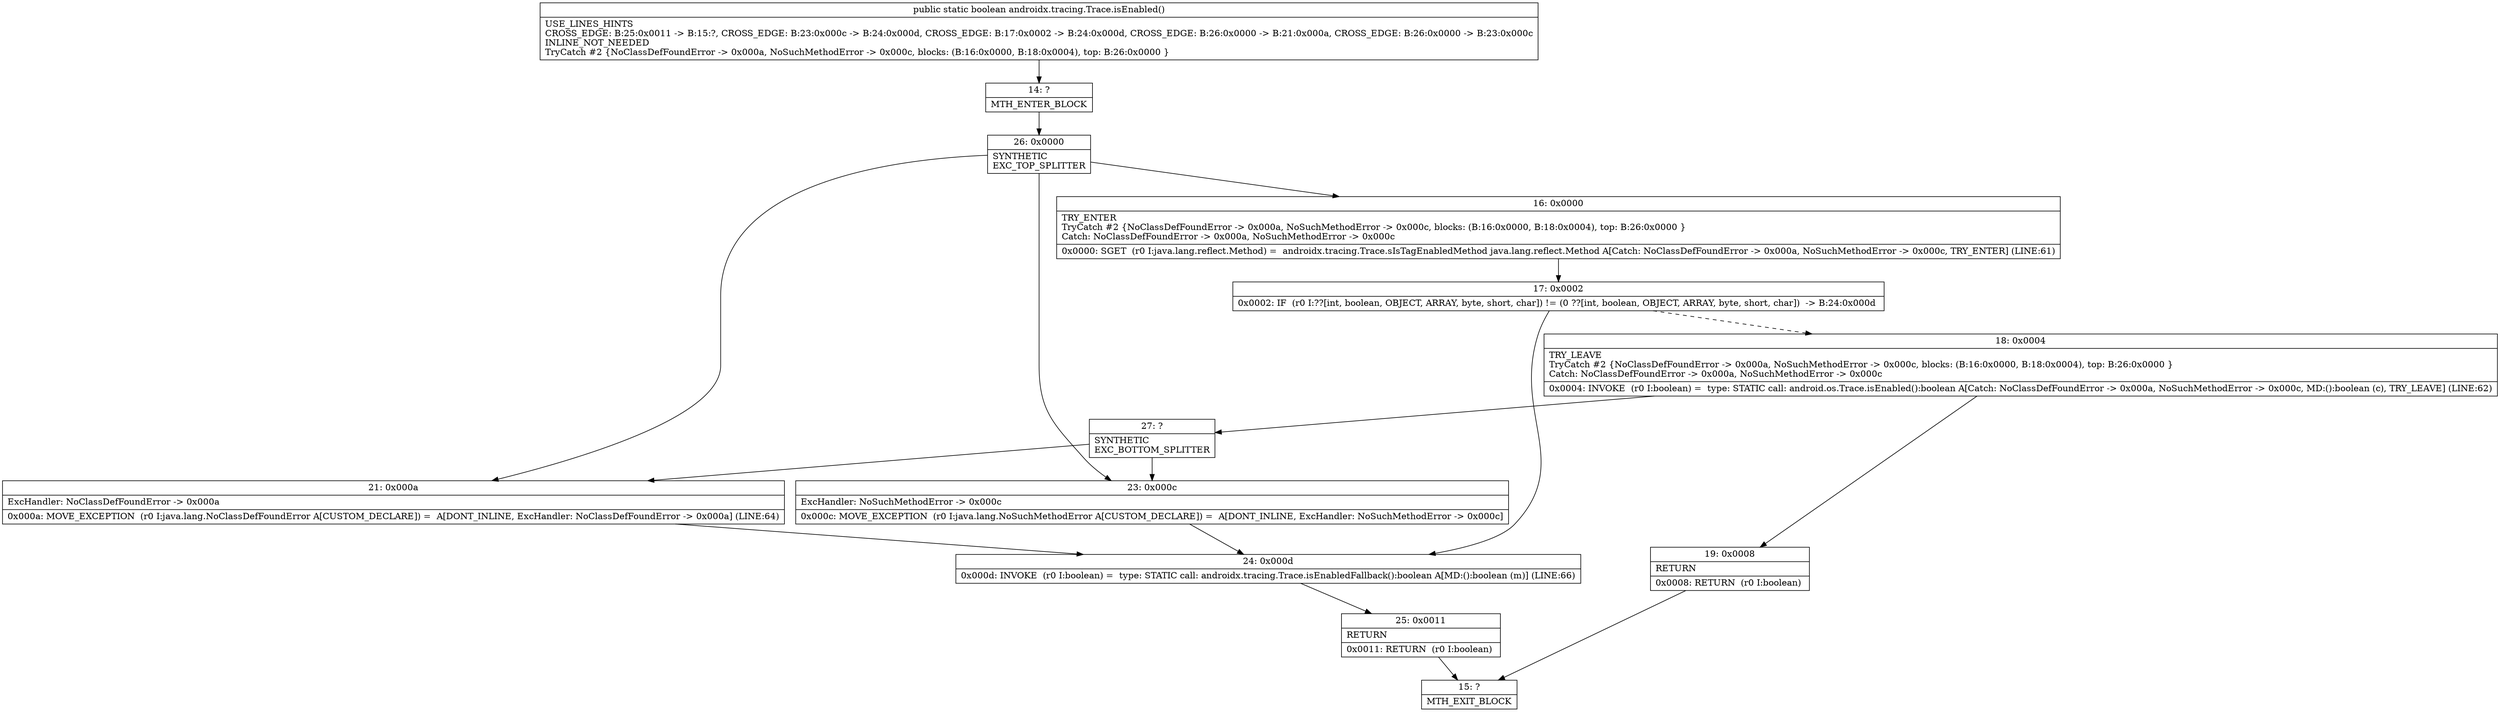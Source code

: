 digraph "CFG forandroidx.tracing.Trace.isEnabled()Z" {
Node_14 [shape=record,label="{14\:\ ?|MTH_ENTER_BLOCK\l}"];
Node_26 [shape=record,label="{26\:\ 0x0000|SYNTHETIC\lEXC_TOP_SPLITTER\l}"];
Node_16 [shape=record,label="{16\:\ 0x0000|TRY_ENTER\lTryCatch #2 \{NoClassDefFoundError \-\> 0x000a, NoSuchMethodError \-\> 0x000c, blocks: (B:16:0x0000, B:18:0x0004), top: B:26:0x0000 \}\lCatch: NoClassDefFoundError \-\> 0x000a, NoSuchMethodError \-\> 0x000c\l|0x0000: SGET  (r0 I:java.lang.reflect.Method) =  androidx.tracing.Trace.sIsTagEnabledMethod java.lang.reflect.Method A[Catch: NoClassDefFoundError \-\> 0x000a, NoSuchMethodError \-\> 0x000c, TRY_ENTER] (LINE:61)\l}"];
Node_17 [shape=record,label="{17\:\ 0x0002|0x0002: IF  (r0 I:??[int, boolean, OBJECT, ARRAY, byte, short, char]) != (0 ??[int, boolean, OBJECT, ARRAY, byte, short, char])  \-\> B:24:0x000d \l}"];
Node_18 [shape=record,label="{18\:\ 0x0004|TRY_LEAVE\lTryCatch #2 \{NoClassDefFoundError \-\> 0x000a, NoSuchMethodError \-\> 0x000c, blocks: (B:16:0x0000, B:18:0x0004), top: B:26:0x0000 \}\lCatch: NoClassDefFoundError \-\> 0x000a, NoSuchMethodError \-\> 0x000c\l|0x0004: INVOKE  (r0 I:boolean) =  type: STATIC call: android.os.Trace.isEnabled():boolean A[Catch: NoClassDefFoundError \-\> 0x000a, NoSuchMethodError \-\> 0x000c, MD:():boolean (c), TRY_LEAVE] (LINE:62)\l}"];
Node_19 [shape=record,label="{19\:\ 0x0008|RETURN\l|0x0008: RETURN  (r0 I:boolean) \l}"];
Node_15 [shape=record,label="{15\:\ ?|MTH_EXIT_BLOCK\l}"];
Node_27 [shape=record,label="{27\:\ ?|SYNTHETIC\lEXC_BOTTOM_SPLITTER\l}"];
Node_24 [shape=record,label="{24\:\ 0x000d|0x000d: INVOKE  (r0 I:boolean) =  type: STATIC call: androidx.tracing.Trace.isEnabledFallback():boolean A[MD:():boolean (m)] (LINE:66)\l}"];
Node_25 [shape=record,label="{25\:\ 0x0011|RETURN\l|0x0011: RETURN  (r0 I:boolean) \l}"];
Node_21 [shape=record,label="{21\:\ 0x000a|ExcHandler: NoClassDefFoundError \-\> 0x000a\l|0x000a: MOVE_EXCEPTION  (r0 I:java.lang.NoClassDefFoundError A[CUSTOM_DECLARE]) =  A[DONT_INLINE, ExcHandler: NoClassDefFoundError \-\> 0x000a] (LINE:64)\l}"];
Node_23 [shape=record,label="{23\:\ 0x000c|ExcHandler: NoSuchMethodError \-\> 0x000c\l|0x000c: MOVE_EXCEPTION  (r0 I:java.lang.NoSuchMethodError A[CUSTOM_DECLARE]) =  A[DONT_INLINE, ExcHandler: NoSuchMethodError \-\> 0x000c]\l}"];
MethodNode[shape=record,label="{public static boolean androidx.tracing.Trace.isEnabled()  | USE_LINES_HINTS\lCROSS_EDGE: B:25:0x0011 \-\> B:15:?, CROSS_EDGE: B:23:0x000c \-\> B:24:0x000d, CROSS_EDGE: B:17:0x0002 \-\> B:24:0x000d, CROSS_EDGE: B:26:0x0000 \-\> B:21:0x000a, CROSS_EDGE: B:26:0x0000 \-\> B:23:0x000c\lINLINE_NOT_NEEDED\lTryCatch #2 \{NoClassDefFoundError \-\> 0x000a, NoSuchMethodError \-\> 0x000c, blocks: (B:16:0x0000, B:18:0x0004), top: B:26:0x0000 \}\l}"];
MethodNode -> Node_14;Node_14 -> Node_26;
Node_26 -> Node_16;
Node_26 -> Node_21;
Node_26 -> Node_23;
Node_16 -> Node_17;
Node_17 -> Node_18[style=dashed];
Node_17 -> Node_24;
Node_18 -> Node_19;
Node_18 -> Node_27;
Node_19 -> Node_15;
Node_27 -> Node_21;
Node_27 -> Node_23;
Node_24 -> Node_25;
Node_25 -> Node_15;
Node_21 -> Node_24;
Node_23 -> Node_24;
}

